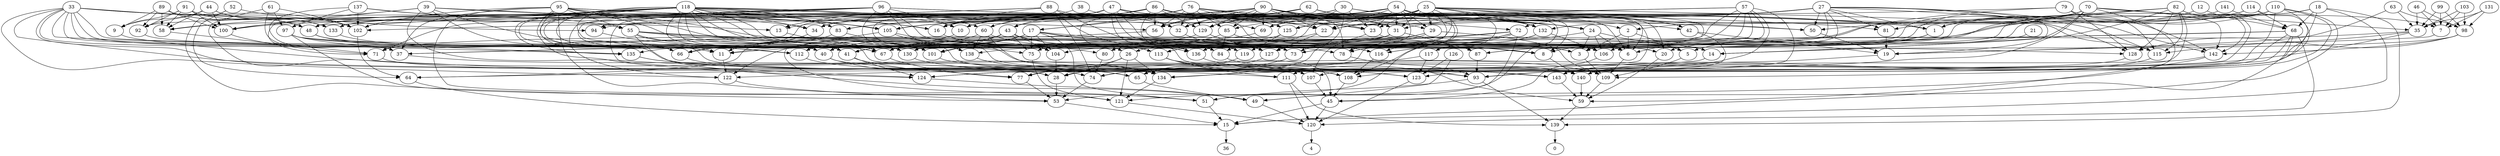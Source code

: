 digraph G {
    64 -> 15;
    18 -> 15;
    53 -> 15;
    68 -> 15;
    51 -> 15;
    45 -> 15;
    52 -> 53;
    74 -> 53;
    72 -> 53;
    77 -> 53;
    122 -> 53;
    28 -> 53;
    66 -> 74;
    71 -> 74;
    73 -> 74;
    88 -> 74;
    62 -> 74;
    80 -> 74;
    58 -> 71;
    47 -> 71;
    96 -> 71;
    100 -> 71;
    56 -> 71;
    79 -> 58;
    89 -> 58;
    91 -> 58;
    44 -> 58;
    39 -> 58;
    89 -> 100;
    91 -> 100;
    44 -> 100;
    118 -> 100;
    39 -> 100;
    27 -> 100;
    30 -> 56;
    25 -> 56;
    86 -> 56;
    90 -> 56;
    33 -> 56;
    76 -> 56;
    47 -> 73;
    79 -> 73;
    27 -> 73;
    48 -> 73;
    23 -> 73;
    76 -> 23;
    30 -> 23;
    86 -> 23;
    25 -> 23;
    54 -> 23;
    90 -> 23;
    118 -> 48;
    96 -> 48;
    89 -> 48;
    91 -> 48;
    44 -> 48;
    22 -> 66;
    118 -> 66;
    39 -> 66;
    86 -> 66;
    76 -> 22;
    27 -> 22;
    47 -> 22;
    90 -> 22;
    54 -> 22;
    25 -> 22;
    25 -> 80;
    16 -> 80;
    85 -> 80;
    54 -> 85;
    76 -> 85;
    90 -> 85;
    27 -> 16;
    47 -> 16;
    39 -> 16;
    30 -> 16;
    88 -> 16;
    118 -> 16;
    40 -> 77;
    82 -> 77;
    26 -> 77;
    67 -> 77;
    33 -> 40;
    118 -> 40;
    29 -> 40;
    43 -> 40;
    17 -> 40;
    76 -> 17;
    90 -> 17;
    25 -> 29;
    90 -> 29;
    54 -> 29;
    47 -> 43;
    27 -> 43;
    33 -> 67;
    57 -> 67;
    31 -> 67;
    13 -> 67;
    17 -> 67;
    118 -> 67;
    25 -> 31;
    90 -> 31;
    27 -> 31;
    47 -> 31;
    54 -> 31;
    27 -> 13;
    47 -> 13;
    33 -> 13;
    38 -> 13;
    30 -> 26;
    86 -> 26;
    33 -> 122;
    60 -> 122;
    96 -> 122;
    11 -> 122;
    14 -> 122;
    34 -> 11;
    10 -> 11;
    48 -> 11;
    69 -> 11;
    92 -> 11;
    94 -> 11;
    25 -> 69;
    90 -> 69;
    86 -> 69;
    54 -> 69;
    54 -> 10;
    76 -> 10;
    118 -> 10;
    25 -> 10;
    96 -> 10;
    86 -> 34;
    25 -> 34;
    33 -> 34;
    76 -> 34;
    118 -> 34;
    90 -> 92;
    89 -> 92;
    91 -> 92;
    44 -> 92;
    88 -> 94;
    62 -> 94;
    52 -> 94;
    95 -> 14;
    98 -> 14;
    82 -> 14;
    47 -> 14;
    70 -> 14;
    99 -> 98;
    103 -> 98;
    131 -> 98;
    46 -> 98;
    63 -> 98;
    76 -> 60;
    90 -> 60;
    118 -> 60;
    40 -> 28;
    72 -> 28;
    26 -> 28;
    35 -> 28;
    37 -> 28;
    104 -> 28;
    72 -> 104;
    43 -> 104;
    17 -> 104;
    55 -> 104;
    70 -> 72;
    95 -> 72;
    137 -> 55;
    95 -> 55;
    70 -> 37;
    61 -> 37;
    95 -> 37;
    31 -> 37;
    33 -> 37;
    137 -> 37;
    103 -> 35;
    99 -> 35;
    131 -> 35;
    46 -> 35;
    70 -> 35;
    63 -> 35;
    113 -> 45;
    106 -> 45;
    110 -> 45;
    107 -> 45;
    108 -> 45;
    101 -> 107;
    29 -> 107;
    112 -> 107;
    68 -> 107;
    70 -> 101;
    97 -> 101;
    95 -> 101;
    110 -> 101;
    43 -> 101;
    118 -> 101;
    137 -> 97;
    61 -> 97;
    43 -> 112;
    95 -> 112;
    97 -> 112;
    17 -> 112;
    141 -> 68;
    12 -> 68;
    18 -> 68;
    114 -> 68;
    132 -> 108;
    105 -> 108;
    61 -> 108;
    116 -> 108;
    60 -> 108;
    68 -> 108;
    72 -> 116;
    57 -> 116;
    33 -> 116;
    27 -> 116;
    96 -> 116;
    114 -> 132;
    76 -> 132;
    25 -> 132;
    90 -> 132;
    54 -> 132;
    18 -> 105;
    118 -> 105;
    39 -> 105;
    30 -> 105;
    62 -> 105;
    137 -> 105;
    72 -> 113;
    43 -> 113;
    60 -> 113;
    68 -> 113;
    132 -> 106;
    18 -> 106;
    24 -> 106;
    118 -> 106;
    39 -> 24;
    30 -> 24;
    62 -> 24;
    54 -> 51;
    105 -> 51;
    17 -> 51;
    95 -> 51;
    93 -> 51;
    33 -> 93;
    110 -> 93;
    113 -> 93;
    57 -> 93;
    87 -> 93;
    78 -> 93;
    114 -> 78;
    90 -> 78;
    25 -> 78;
    54 -> 78;
    105 -> 78;
    95 -> 78;
    118 -> 87;
    70 -> 87;
    68 -> 87;
    31 -> 87;
    55 -> 87;
    83 -> 64;
    52 -> 64;
    102 -> 64;
    117 -> 64;
    132 -> 117;
    24 -> 117;
    95 -> 102;
    61 -> 102;
    57 -> 102;
    118 -> 102;
    137 -> 102;
    33 -> 102;
    86 -> 83;
    25 -> 83;
    118 -> 83;
    49 -> 120;
    121 -> 120;
    68 -> 120;
    123 -> 120;
    111 -> 120;
    45 -> 120;
    65 -> 49;
    72 -> 49;
    55 -> 49;
    124 -> 49;
    126 -> 49;
    127 -> 65;
    118 -> 65;
    119 -> 65;
    128 -> 65;
    41 -> 65;
    39 -> 65;
    82 -> 128;
    98 -> 128;
    47 -> 128;
    79 -> 128;
    27 -> 128;
    129 -> 41;
    96 -> 41;
    17 -> 41;
    125 -> 41;
    118 -> 41;
    133 -> 41;
    76 -> 129;
    86 -> 129;
    90 -> 129;
    54 -> 129;
    25 -> 129;
    86 -> 125;
    25 -> 125;
    38 -> 125;
    57 -> 125;
    88 -> 133;
    62 -> 133;
    91 -> 133;
    44 -> 133;
    89 -> 133;
    62 -> 127;
    22 -> 127;
    30 -> 127;
    129 -> 127;
    43 -> 127;
    88 -> 127;
    125 -> 119;
    32 -> 119;
    47 -> 32;
    62 -> 32;
    88 -> 32;
    27 -> 32;
    76 -> 32;
    90 -> 32;
    47 -> 124;
    82 -> 124;
    95 -> 124;
    70 -> 124;
    41 -> 124;
    97 -> 121;
    95 -> 121;
    75 -> 121;
    26 -> 121;
    70 -> 121;
    134 -> 121;
    57 -> 134;
    26 -> 134;
    31 -> 134;
    135 -> 134;
    138 -> 134;
    47 -> 138;
    57 -> 138;
    60 -> 138;
    96 -> 138;
    118 -> 135;
    33 -> 135;
    97 -> 135;
    57 -> 135;
    29 -> 75;
    118 -> 75;
    17 -> 75;
    43 -> 75;
    55 -> 123;
    83 -> 123;
    126 -> 123;
    135 -> 123;
    18 -> 123;
    117 -> 123;
    110 -> 111;
    33 -> 111;
    113 -> 111;
    18 -> 139;
    59 -> 139;
    111 -> 139;
    93 -> 139;
    136 -> 59;
    142 -> 59;
    20 -> 59;
    140 -> 59;
    143 -> 59;
    109 -> 59;
    142 -> 143;
    42 -> 143;
    115 -> 143;
    84 -> 143;
    96 -> 143;
    9 -> 143;
    70 -> 142;
    98 -> 142;
    82 -> 142;
    27 -> 142;
    79 -> 142;
    27 -> 115;
    79 -> 115;
    35 -> 115;
    25 -> 115;
    82 -> 115;
    118 -> 84;
    85 -> 84;
    110 -> 84;
    17 -> 84;
    89 -> 9;
    91 -> 9;
    44 -> 9;
    25 -> 42;
    30 -> 42;
    86 -> 42;
    19 -> 140;
    110 -> 140;
    17 -> 140;
    8 -> 140;
    39 -> 140;
    35 -> 8;
    25 -> 8;
    85 -> 8;
    82 -> 8;
    23 -> 8;
    118 -> 8;
    27 -> 19;
    81 -> 19;
    50 -> 19;
    42 -> 19;
    7 -> 19;
    63 -> 19;
    103 -> 7;
    99 -> 7;
    131 -> 7;
    46 -> 7;
    70 -> 7;
    27 -> 50;
    96 -> 50;
    25 -> 50;
    82 -> 50;
    27 -> 81;
    82 -> 81;
    96 -> 81;
    29 -> 109;
    6 -> 109;
    114 -> 109;
    5 -> 109;
    130 -> 109;
    3 -> 109;
    25 -> 6;
    76 -> 6;
    24 -> 6;
    54 -> 6;
    90 -> 6;
    2 -> 6;
    110 -> 2;
    118 -> 2;
    24 -> 5;
    2 -> 5;
    1 -> 5;
    47 -> 1;
    70 -> 1;
    95 -> 1;
    27 -> 1;
    12 -> 1;
    141 -> 1;
    57 -> 130;
    33 -> 130;
    118 -> 130;
    55 -> 130;
    110 -> 130;
    2 -> 3;
    24 -> 3;
    1 -> 3;
    17 -> 3;
    55 -> 3;
    54 -> 136;
    86 -> 136;
    25 -> 136;
    48 -> 136;
    88 -> 20;
    62 -> 20;
    97 -> 20;
    21 -> 20;
    15 -> 36;
    120 -> 4;
    139 -> 0;
}
